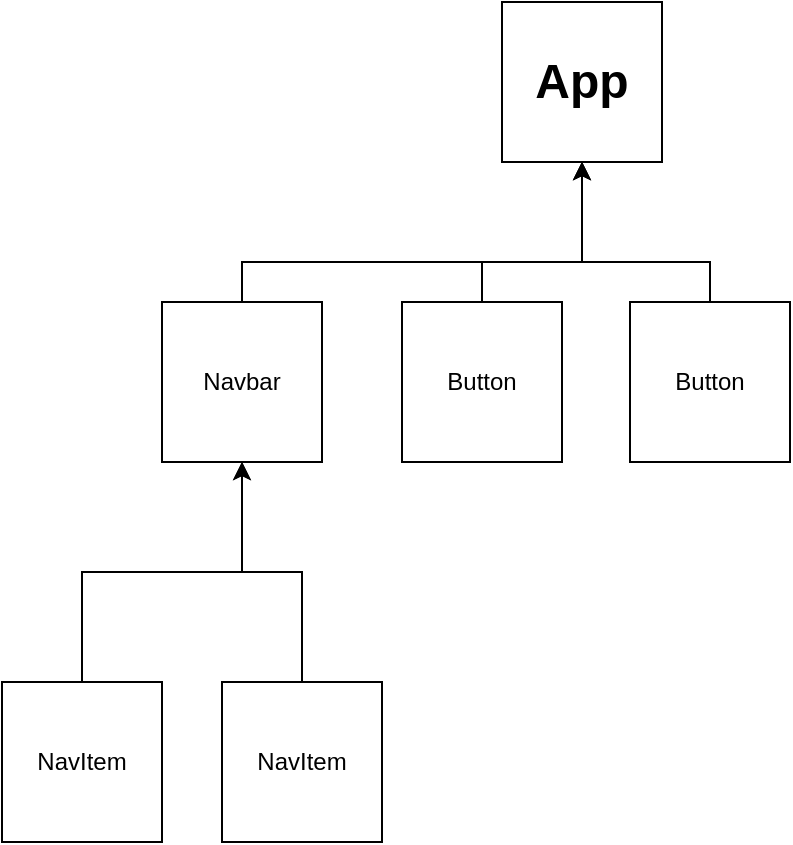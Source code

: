 <mxfile version="20.4.0" type="github">
  <diagram id="WTB0N4r3b6SCLkW-68pa" name="Seite-1">
    <mxGraphModel dx="942" dy="572" grid="1" gridSize="10" guides="1" tooltips="1" connect="1" arrows="1" fold="1" page="1" pageScale="1" pageWidth="827" pageHeight="1169" math="0" shadow="0">
      <root>
        <mxCell id="0" />
        <mxCell id="1" parent="0" />
        <mxCell id="jl6IICNXV9qBamrNu3na-1" value="&lt;h1&gt;App&lt;/h1&gt;" style="whiteSpace=wrap;html=1;aspect=fixed;" vertex="1" parent="1">
          <mxGeometry x="350" y="90" width="80" height="80" as="geometry" />
        </mxCell>
        <mxCell id="jl6IICNXV9qBamrNu3na-2" style="edgeStyle=orthogonalEdgeStyle;rounded=0;orthogonalLoop=1;jettySize=auto;html=1;entryX=0.5;entryY=1;entryDx=0;entryDy=0;" edge="1" parent="1" source="jl6IICNXV9qBamrNu3na-3" target="jl6IICNXV9qBamrNu3na-1">
          <mxGeometry relative="1" as="geometry">
            <Array as="points">
              <mxPoint x="220" y="220" />
              <mxPoint x="390" y="220" />
            </Array>
          </mxGeometry>
        </mxCell>
        <mxCell id="jl6IICNXV9qBamrNu3na-3" value="Navbar" style="whiteSpace=wrap;html=1;aspect=fixed;" vertex="1" parent="1">
          <mxGeometry x="180" y="240" width="80" height="80" as="geometry" />
        </mxCell>
        <mxCell id="jl6IICNXV9qBamrNu3na-4" style="edgeStyle=orthogonalEdgeStyle;rounded=0;orthogonalLoop=1;jettySize=auto;html=1;entryX=0.5;entryY=1;entryDx=0;entryDy=0;" edge="1" parent="1" source="jl6IICNXV9qBamrNu3na-5" target="jl6IICNXV9qBamrNu3na-3">
          <mxGeometry relative="1" as="geometry" />
        </mxCell>
        <mxCell id="jl6IICNXV9qBamrNu3na-5" value="NavItem" style="whiteSpace=wrap;html=1;aspect=fixed;" vertex="1" parent="1">
          <mxGeometry x="100" y="430" width="80" height="80" as="geometry" />
        </mxCell>
        <mxCell id="jl6IICNXV9qBamrNu3na-6" style="edgeStyle=orthogonalEdgeStyle;rounded=0;orthogonalLoop=1;jettySize=auto;html=1;entryX=0.5;entryY=1;entryDx=0;entryDy=0;" edge="1" parent="1" source="jl6IICNXV9qBamrNu3na-7" target="jl6IICNXV9qBamrNu3na-3">
          <mxGeometry relative="1" as="geometry" />
        </mxCell>
        <mxCell id="jl6IICNXV9qBamrNu3na-7" value="NavItem" style="whiteSpace=wrap;html=1;aspect=fixed;" vertex="1" parent="1">
          <mxGeometry x="210" y="430" width="80" height="80" as="geometry" />
        </mxCell>
        <mxCell id="jl6IICNXV9qBamrNu3na-8" style="edgeStyle=orthogonalEdgeStyle;rounded=0;orthogonalLoop=1;jettySize=auto;html=1;" edge="1" parent="1" source="jl6IICNXV9qBamrNu3na-9" target="jl6IICNXV9qBamrNu3na-1">
          <mxGeometry relative="1" as="geometry">
            <Array as="points">
              <mxPoint x="340" y="220" />
              <mxPoint x="390" y="220" />
            </Array>
          </mxGeometry>
        </mxCell>
        <mxCell id="jl6IICNXV9qBamrNu3na-9" value="Button" style="whiteSpace=wrap;html=1;aspect=fixed;" vertex="1" parent="1">
          <mxGeometry x="300" y="240" width="80" height="80" as="geometry" />
        </mxCell>
        <mxCell id="jl6IICNXV9qBamrNu3na-10" style="edgeStyle=orthogonalEdgeStyle;rounded=0;orthogonalLoop=1;jettySize=auto;html=1;entryX=0.5;entryY=1;entryDx=0;entryDy=0;" edge="1" parent="1" source="jl6IICNXV9qBamrNu3na-11" target="jl6IICNXV9qBamrNu3na-1">
          <mxGeometry relative="1" as="geometry">
            <Array as="points">
              <mxPoint x="454" y="220" />
              <mxPoint x="390" y="220" />
            </Array>
          </mxGeometry>
        </mxCell>
        <mxCell id="jl6IICNXV9qBamrNu3na-11" value="Button" style="whiteSpace=wrap;html=1;aspect=fixed;" vertex="1" parent="1">
          <mxGeometry x="414" y="240" width="80" height="80" as="geometry" />
        </mxCell>
      </root>
    </mxGraphModel>
  </diagram>
</mxfile>
